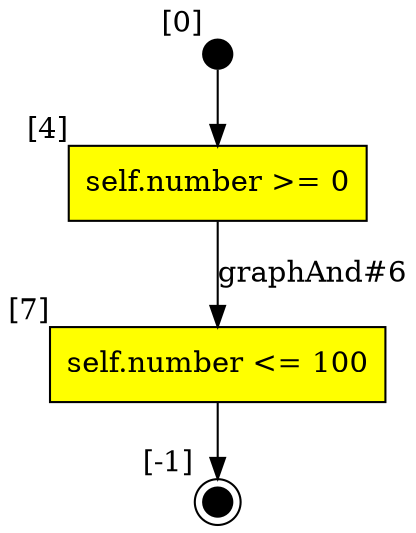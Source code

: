 digraph CLG {
  3 [style=filled, fillcolor=black, shape="circle", label="", fixedsize=true, width=.2, height=.2, xlabel="[0]"];
  4 [shape="box", label="self.number >= 0", style=filled, fillcolor=yellow, xlabel="[4]"];
  7 [shape="box", label="self.number <= 100", style=filled, fillcolor=yellow, xlabel="[7]"];
  8 [style=filled, fillcolor=black, shape="doublecircle", label="", fixedsize=true, width=.2, height=.2, xlabel="[-1]"];
  3 -> 4;
  7 -> 8;
  4 -> 7[label="graphAnd#6"];
}

